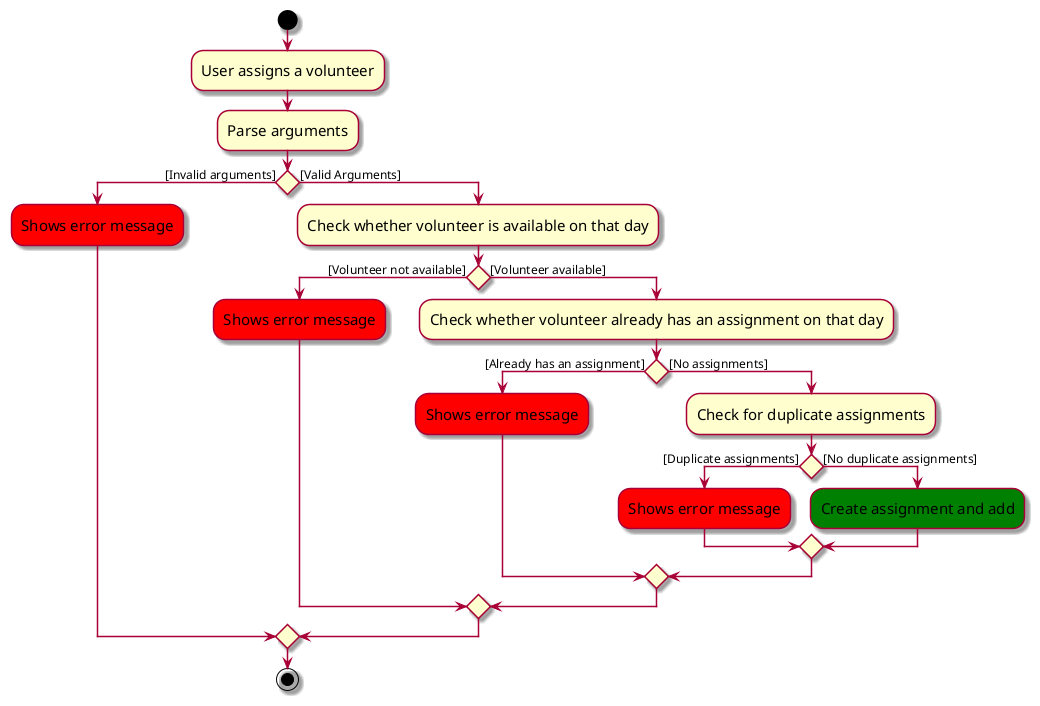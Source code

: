 @startuml
skin rose
skinparam ActivityFontSize 15
skinparam ArrowFontSize 12
start
:User assigns a volunteer;
:Parse arguments;
if () then ([Invalid arguments])
    #red:Shows error message;
else ([Valid Arguments])
:Check whether volunteer is available on that day;
if () then ([Volunteer not available])
    #red:Shows error message;

else ([Volunteer available])
:Check whether volunteer already has an assignment on that day;
if () then ([Already has an assignment])
    #red:Shows error message;

else ([No assignments])
:Check for duplicate assignments;
if () then ([Duplicate assignments])
    #red:Shows error message;

else ([No duplicate assignments])
    #green:Create assignment and add;
endif
endif
endif
endif
stop
@enduml
